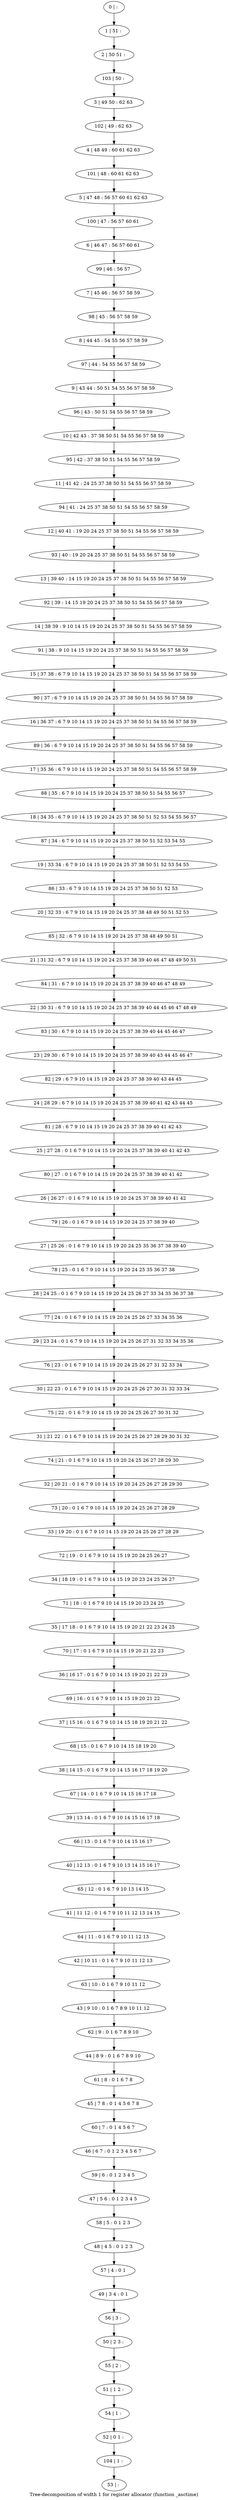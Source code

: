 digraph G {
graph [label="Tree-decomposition of width 1 for register allocator (function _asctime)"]
0[label="0 | : "];
1[label="1 | 51 : "];
2[label="2 | 50 51 : "];
3[label="3 | 49 50 : 62 63 "];
4[label="4 | 48 49 : 60 61 62 63 "];
5[label="5 | 47 48 : 56 57 60 61 62 63 "];
6[label="6 | 46 47 : 56 57 60 61 "];
7[label="7 | 45 46 : 56 57 58 59 "];
8[label="8 | 44 45 : 54 55 56 57 58 59 "];
9[label="9 | 43 44 : 50 51 54 55 56 57 58 59 "];
10[label="10 | 42 43 : 37 38 50 51 54 55 56 57 58 59 "];
11[label="11 | 41 42 : 24 25 37 38 50 51 54 55 56 57 58 59 "];
12[label="12 | 40 41 : 19 20 24 25 37 38 50 51 54 55 56 57 58 59 "];
13[label="13 | 39 40 : 14 15 19 20 24 25 37 38 50 51 54 55 56 57 58 59 "];
14[label="14 | 38 39 : 9 10 14 15 19 20 24 25 37 38 50 51 54 55 56 57 58 59 "];
15[label="15 | 37 38 : 6 7 9 10 14 15 19 20 24 25 37 38 50 51 54 55 56 57 58 59 "];
16[label="16 | 36 37 : 6 7 9 10 14 15 19 20 24 25 37 38 50 51 54 55 56 57 58 59 "];
17[label="17 | 35 36 : 6 7 9 10 14 15 19 20 24 25 37 38 50 51 54 55 56 57 58 59 "];
18[label="18 | 34 35 : 6 7 9 10 14 15 19 20 24 25 37 38 50 51 52 53 54 55 56 57 "];
19[label="19 | 33 34 : 6 7 9 10 14 15 19 20 24 25 37 38 50 51 52 53 54 55 "];
20[label="20 | 32 33 : 6 7 9 10 14 15 19 20 24 25 37 38 48 49 50 51 52 53 "];
21[label="21 | 31 32 : 6 7 9 10 14 15 19 20 24 25 37 38 39 40 46 47 48 49 50 51 "];
22[label="22 | 30 31 : 6 7 9 10 14 15 19 20 24 25 37 38 39 40 44 45 46 47 48 49 "];
23[label="23 | 29 30 : 6 7 9 10 14 15 19 20 24 25 37 38 39 40 43 44 45 46 47 "];
24[label="24 | 28 29 : 6 7 9 10 14 15 19 20 24 25 37 38 39 40 41 42 43 44 45 "];
25[label="25 | 27 28 : 0 1 6 7 9 10 14 15 19 20 24 25 37 38 39 40 41 42 43 "];
26[label="26 | 26 27 : 0 1 6 7 9 10 14 15 19 20 24 25 37 38 39 40 41 42 "];
27[label="27 | 25 26 : 0 1 6 7 9 10 14 15 19 20 24 25 35 36 37 38 39 40 "];
28[label="28 | 24 25 : 0 1 6 7 9 10 14 15 19 20 24 25 26 27 33 34 35 36 37 38 "];
29[label="29 | 23 24 : 0 1 6 7 9 10 14 15 19 20 24 25 26 27 31 32 33 34 35 36 "];
30[label="30 | 22 23 : 0 1 6 7 9 10 14 15 19 20 24 25 26 27 30 31 32 33 34 "];
31[label="31 | 21 22 : 0 1 6 7 9 10 14 15 19 20 24 25 26 27 28 29 30 31 32 "];
32[label="32 | 20 21 : 0 1 6 7 9 10 14 15 19 20 24 25 26 27 28 29 30 "];
33[label="33 | 19 20 : 0 1 6 7 9 10 14 15 19 20 24 25 26 27 28 29 "];
34[label="34 | 18 19 : 0 1 6 7 9 10 14 15 19 20 23 24 25 26 27 "];
35[label="35 | 17 18 : 0 1 6 7 9 10 14 15 19 20 21 22 23 24 25 "];
36[label="36 | 16 17 : 0 1 6 7 9 10 14 15 19 20 21 22 23 "];
37[label="37 | 15 16 : 0 1 6 7 9 10 14 15 18 19 20 21 22 "];
38[label="38 | 14 15 : 0 1 6 7 9 10 14 15 16 17 18 19 20 "];
39[label="39 | 13 14 : 0 1 6 7 9 10 14 15 16 17 18 "];
40[label="40 | 12 13 : 0 1 6 7 9 10 13 14 15 16 17 "];
41[label="41 | 11 12 : 0 1 6 7 9 10 11 12 13 14 15 "];
42[label="42 | 10 11 : 0 1 6 7 9 10 11 12 13 "];
43[label="43 | 9 10 : 0 1 6 7 8 9 10 11 12 "];
44[label="44 | 8 9 : 0 1 6 7 8 9 10 "];
45[label="45 | 7 8 : 0 1 4 5 6 7 8 "];
46[label="46 | 6 7 : 0 1 2 3 4 5 6 7 "];
47[label="47 | 5 6 : 0 1 2 3 4 5 "];
48[label="48 | 4 5 : 0 1 2 3 "];
49[label="49 | 3 4 : 0 1 "];
50[label="50 | 2 3 : "];
51[label="51 | 1 2 : "];
52[label="52 | 0 1 : "];
53[label="53 | : "];
54[label="54 | 1 : "];
55[label="55 | 2 : "];
56[label="56 | 3 : "];
57[label="57 | 4 : 0 1 "];
58[label="58 | 5 : 0 1 2 3 "];
59[label="59 | 6 : 0 1 2 3 4 5 "];
60[label="60 | 7 : 0 1 4 5 6 7 "];
61[label="61 | 8 : 0 1 6 7 8 "];
62[label="62 | 9 : 0 1 6 7 8 9 10 "];
63[label="63 | 10 : 0 1 6 7 9 10 11 12 "];
64[label="64 | 11 : 0 1 6 7 9 10 11 12 13 "];
65[label="65 | 12 : 0 1 6 7 9 10 13 14 15 "];
66[label="66 | 13 : 0 1 6 7 9 10 14 15 16 17 "];
67[label="67 | 14 : 0 1 6 7 9 10 14 15 16 17 18 "];
68[label="68 | 15 : 0 1 6 7 9 10 14 15 18 19 20 "];
69[label="69 | 16 : 0 1 6 7 9 10 14 15 19 20 21 22 "];
70[label="70 | 17 : 0 1 6 7 9 10 14 15 19 20 21 22 23 "];
71[label="71 | 18 : 0 1 6 7 9 10 14 15 19 20 23 24 25 "];
72[label="72 | 19 : 0 1 6 7 9 10 14 15 19 20 24 25 26 27 "];
73[label="73 | 20 : 0 1 6 7 9 10 14 15 19 20 24 25 26 27 28 29 "];
74[label="74 | 21 : 0 1 6 7 9 10 14 15 19 20 24 25 26 27 28 29 30 "];
75[label="75 | 22 : 0 1 6 7 9 10 14 15 19 20 24 25 26 27 30 31 32 "];
76[label="76 | 23 : 0 1 6 7 9 10 14 15 19 20 24 25 26 27 31 32 33 34 "];
77[label="77 | 24 : 0 1 6 7 9 10 14 15 19 20 24 25 26 27 33 34 35 36 "];
78[label="78 | 25 : 0 1 6 7 9 10 14 15 19 20 24 25 35 36 37 38 "];
79[label="79 | 26 : 0 1 6 7 9 10 14 15 19 20 24 25 37 38 39 40 "];
80[label="80 | 27 : 0 1 6 7 9 10 14 15 19 20 24 25 37 38 39 40 41 42 "];
81[label="81 | 28 : 6 7 9 10 14 15 19 20 24 25 37 38 39 40 41 42 43 "];
82[label="82 | 29 : 6 7 9 10 14 15 19 20 24 25 37 38 39 40 43 44 45 "];
83[label="83 | 30 : 6 7 9 10 14 15 19 20 24 25 37 38 39 40 44 45 46 47 "];
84[label="84 | 31 : 6 7 9 10 14 15 19 20 24 25 37 38 39 40 46 47 48 49 "];
85[label="85 | 32 : 6 7 9 10 14 15 19 20 24 25 37 38 48 49 50 51 "];
86[label="86 | 33 : 6 7 9 10 14 15 19 20 24 25 37 38 50 51 52 53 "];
87[label="87 | 34 : 6 7 9 10 14 15 19 20 24 25 37 38 50 51 52 53 54 55 "];
88[label="88 | 35 : 6 7 9 10 14 15 19 20 24 25 37 38 50 51 54 55 56 57 "];
89[label="89 | 36 : 6 7 9 10 14 15 19 20 24 25 37 38 50 51 54 55 56 57 58 59 "];
90[label="90 | 37 : 6 7 9 10 14 15 19 20 24 25 37 38 50 51 54 55 56 57 58 59 "];
91[label="91 | 38 : 9 10 14 15 19 20 24 25 37 38 50 51 54 55 56 57 58 59 "];
92[label="92 | 39 : 14 15 19 20 24 25 37 38 50 51 54 55 56 57 58 59 "];
93[label="93 | 40 : 19 20 24 25 37 38 50 51 54 55 56 57 58 59 "];
94[label="94 | 41 : 24 25 37 38 50 51 54 55 56 57 58 59 "];
95[label="95 | 42 : 37 38 50 51 54 55 56 57 58 59 "];
96[label="96 | 43 : 50 51 54 55 56 57 58 59 "];
97[label="97 | 44 : 54 55 56 57 58 59 "];
98[label="98 | 45 : 56 57 58 59 "];
99[label="99 | 46 : 56 57 "];
100[label="100 | 47 : 56 57 60 61 "];
101[label="101 | 48 : 60 61 62 63 "];
102[label="102 | 49 : 62 63 "];
103[label="103 | 50 : "];
104[label="104 | 1 : "];
0->1 ;
1->2 ;
54->52 ;
51->54 ;
55->51 ;
50->55 ;
56->50 ;
49->56 ;
57->49 ;
48->57 ;
58->48 ;
47->58 ;
59->47 ;
46->59 ;
60->46 ;
45->60 ;
61->45 ;
44->61 ;
62->44 ;
43->62 ;
63->43 ;
42->63 ;
64->42 ;
41->64 ;
65->41 ;
40->65 ;
66->40 ;
39->66 ;
67->39 ;
38->67 ;
68->38 ;
37->68 ;
69->37 ;
36->69 ;
70->36 ;
35->70 ;
71->35 ;
34->71 ;
72->34 ;
33->72 ;
73->33 ;
32->73 ;
74->32 ;
31->74 ;
75->31 ;
30->75 ;
76->30 ;
29->76 ;
77->29 ;
28->77 ;
78->28 ;
27->78 ;
79->27 ;
26->79 ;
80->26 ;
25->80 ;
81->25 ;
24->81 ;
82->24 ;
23->82 ;
83->23 ;
22->83 ;
84->22 ;
21->84 ;
85->21 ;
20->85 ;
86->20 ;
19->86 ;
87->19 ;
18->87 ;
88->18 ;
17->88 ;
89->17 ;
16->89 ;
90->16 ;
15->90 ;
91->15 ;
14->91 ;
92->14 ;
13->92 ;
93->13 ;
12->93 ;
94->12 ;
11->94 ;
95->11 ;
10->95 ;
96->10 ;
9->96 ;
97->9 ;
8->97 ;
98->8 ;
7->98 ;
99->7 ;
6->99 ;
100->6 ;
5->100 ;
101->5 ;
4->101 ;
102->4 ;
3->102 ;
103->3 ;
2->103 ;
104->53 ;
52->104 ;
}
